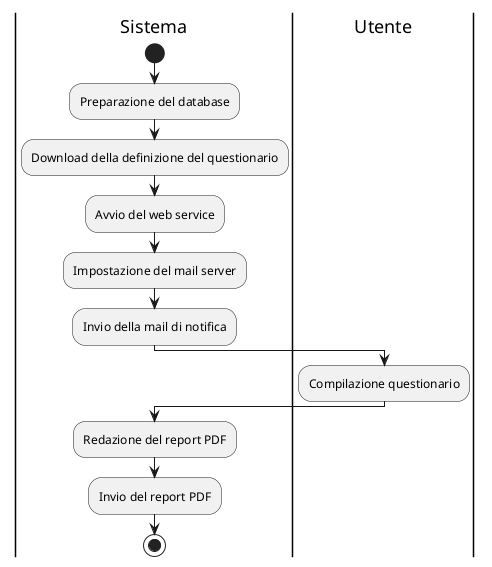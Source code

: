 @startuml
skinparam shadowing false
skinparam monochrome true

|Sistema|
start
:Preparazione del database;
:Download della definizione del questionario;
:Avvio del web service;
:Impostazione del mail server;
:Invio della mail di notifica;
|Utente|
:Compilazione questionario;
|Sistema|
:Redazione del report PDF;
:Invio del report PDF;
stop

@enduml
